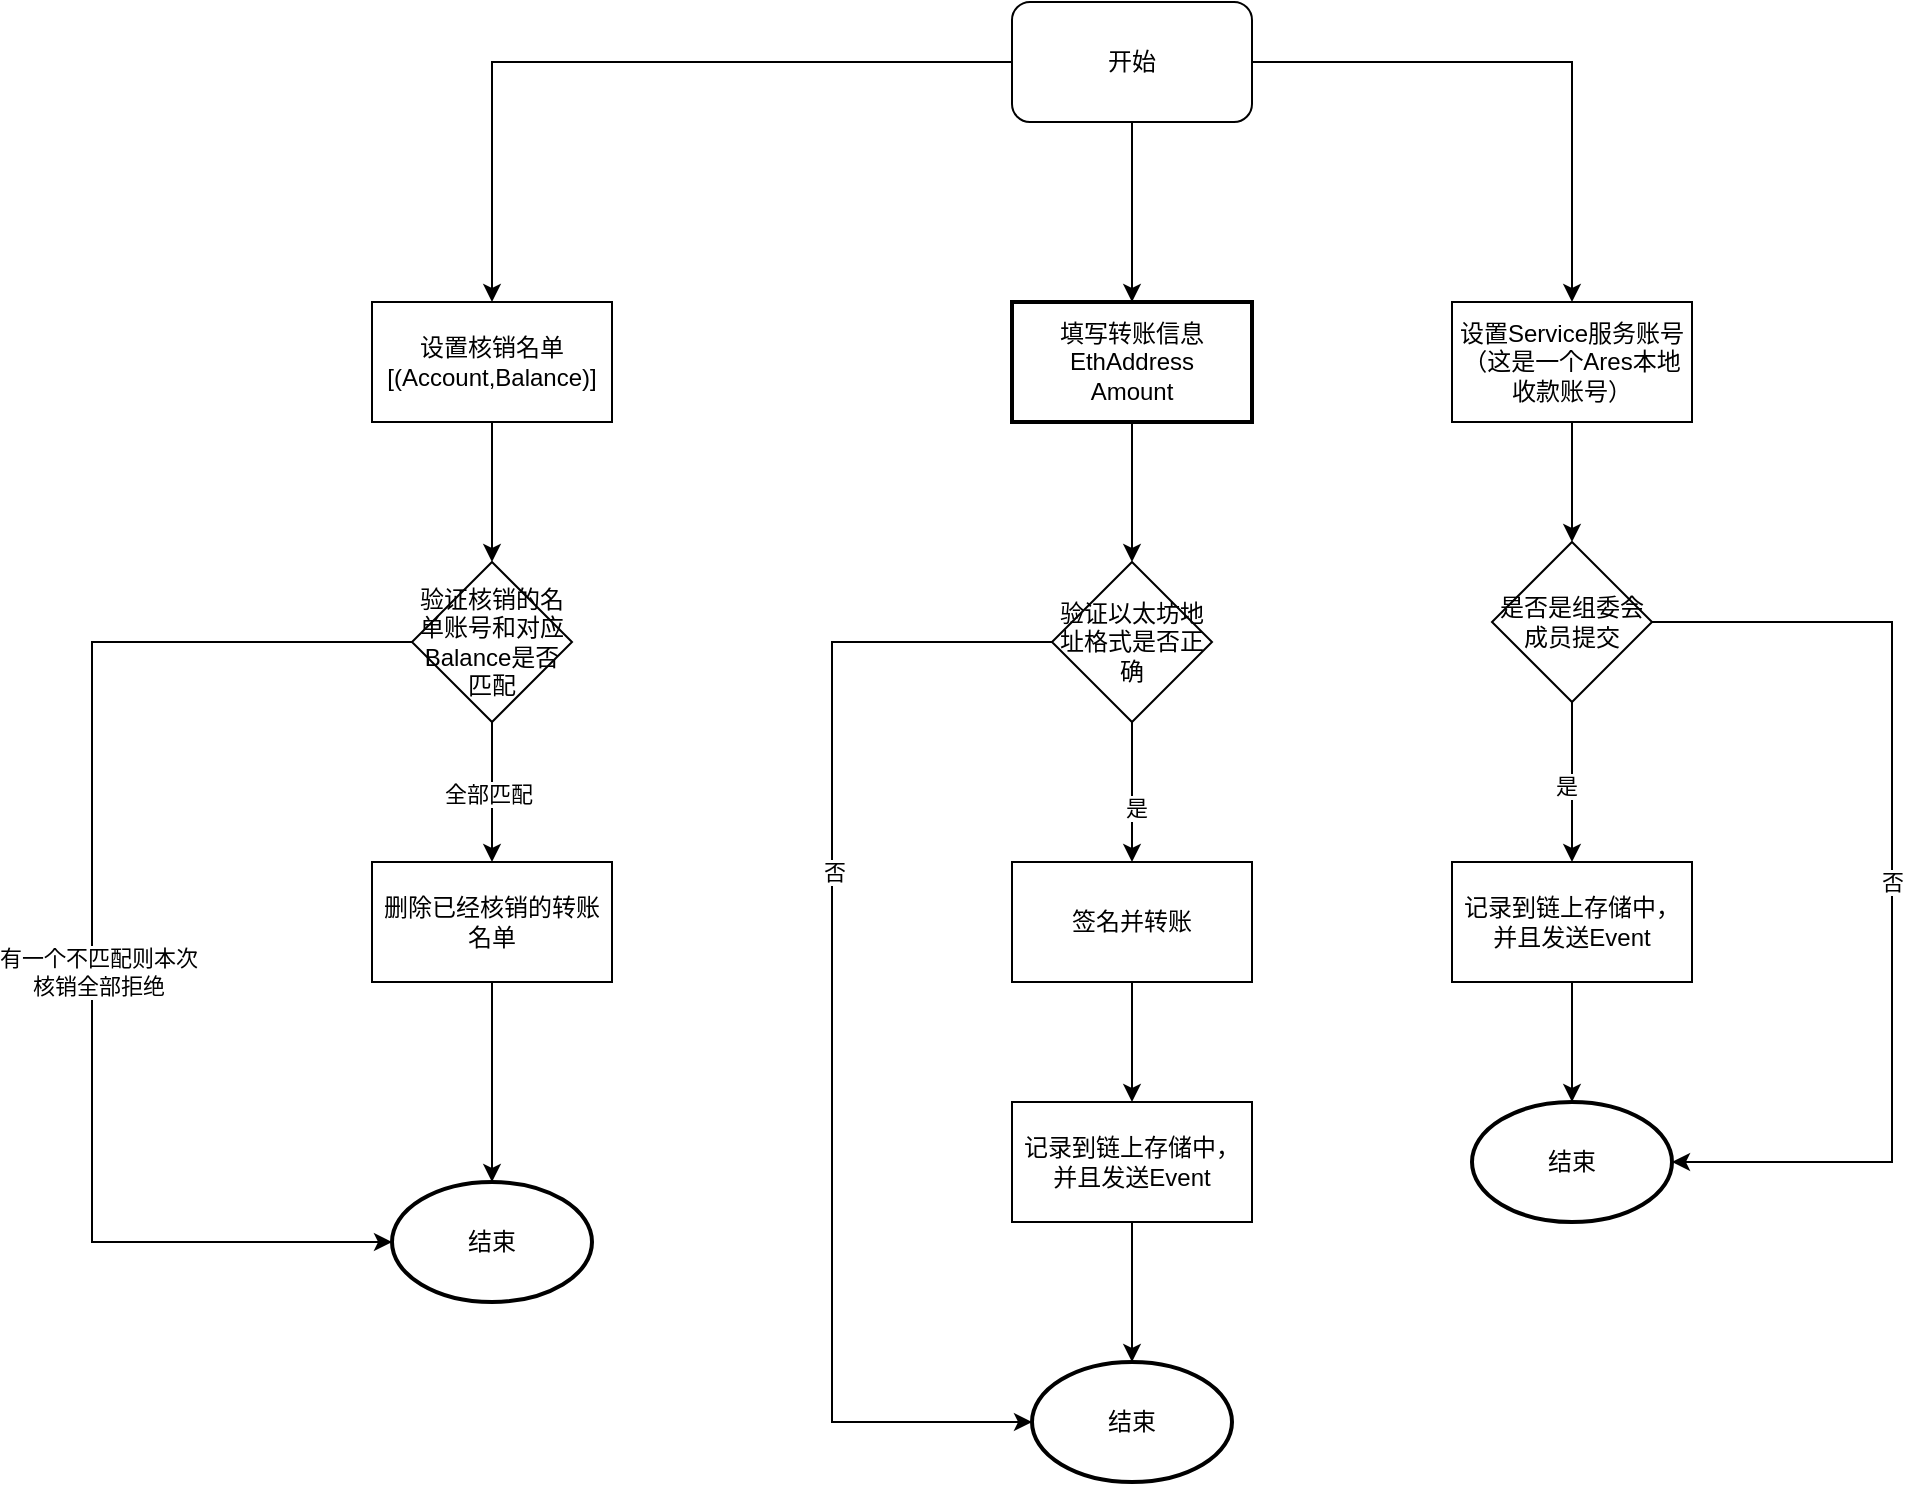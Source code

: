 <mxfile version="19.0.2" type="github">
  <diagram id="C5RBs43oDa-KdzZeNtuy" name="Page-1">
    <mxGraphModel dx="2227" dy="702" grid="1" gridSize="10" guides="1" tooltips="1" connect="1" arrows="1" fold="1" page="1" pageScale="1" pageWidth="827" pageHeight="1169" math="0" shadow="0">
      <root>
        <mxCell id="WIyWlLk6GJQsqaUBKTNV-0" />
        <mxCell id="WIyWlLk6GJQsqaUBKTNV-1" parent="WIyWlLk6GJQsqaUBKTNV-0" />
        <mxCell id="gvr0-aAgRpoHnD6zwqF0-4" value="" style="edgeStyle=orthogonalEdgeStyle;rounded=0;orthogonalLoop=1;jettySize=auto;html=1;" edge="1" parent="WIyWlLk6GJQsqaUBKTNV-1" source="gvr0-aAgRpoHnD6zwqF0-1" target="gvr0-aAgRpoHnD6zwqF0-14">
          <mxGeometry relative="1" as="geometry" />
        </mxCell>
        <mxCell id="gvr0-aAgRpoHnD6zwqF0-1" value="填写转账信息&lt;br&gt;EthAddress&lt;br&gt;Amount" style="whiteSpace=wrap;html=1;strokeWidth=2;" vertex="1" parent="WIyWlLk6GJQsqaUBKTNV-1">
          <mxGeometry x="330" y="430" width="120" height="60" as="geometry" />
        </mxCell>
        <mxCell id="gvr0-aAgRpoHnD6zwqF0-19" value="" style="edgeStyle=orthogonalEdgeStyle;rounded=0;orthogonalLoop=1;jettySize=auto;html=1;" edge="1" parent="WIyWlLk6GJQsqaUBKTNV-1" source="gvr0-aAgRpoHnD6zwqF0-3" target="gvr0-aAgRpoHnD6zwqF0-18">
          <mxGeometry relative="1" as="geometry" />
        </mxCell>
        <mxCell id="gvr0-aAgRpoHnD6zwqF0-3" value="签名并转账" style="rounded=0;whiteSpace=wrap;html=1;" vertex="1" parent="WIyWlLk6GJQsqaUBKTNV-1">
          <mxGeometry x="330" y="710" width="120" height="60" as="geometry" />
        </mxCell>
        <mxCell id="gvr0-aAgRpoHnD6zwqF0-7" value="结束" style="strokeWidth=2;html=1;shape=mxgraph.flowchart.start_1;whiteSpace=wrap;" vertex="1" parent="WIyWlLk6GJQsqaUBKTNV-1">
          <mxGeometry x="340" y="960" width="100" height="60" as="geometry" />
        </mxCell>
        <mxCell id="gvr0-aAgRpoHnD6zwqF0-9" value="" style="edgeStyle=orthogonalEdgeStyle;rounded=0;orthogonalLoop=1;jettySize=auto;html=1;" edge="1" parent="WIyWlLk6GJQsqaUBKTNV-1" source="gvr0-aAgRpoHnD6zwqF0-8" target="gvr0-aAgRpoHnD6zwqF0-1">
          <mxGeometry relative="1" as="geometry" />
        </mxCell>
        <mxCell id="gvr0-aAgRpoHnD6zwqF0-11" style="edgeStyle=orthogonalEdgeStyle;rounded=0;orthogonalLoop=1;jettySize=auto;html=1;" edge="1" parent="WIyWlLk6GJQsqaUBKTNV-1" source="gvr0-aAgRpoHnD6zwqF0-8" target="gvr0-aAgRpoHnD6zwqF0-10">
          <mxGeometry relative="1" as="geometry" />
        </mxCell>
        <mxCell id="gvr0-aAgRpoHnD6zwqF0-29" style="edgeStyle=orthogonalEdgeStyle;rounded=0;orthogonalLoop=1;jettySize=auto;html=1;" edge="1" parent="WIyWlLk6GJQsqaUBKTNV-1" source="gvr0-aAgRpoHnD6zwqF0-8" target="gvr0-aAgRpoHnD6zwqF0-28">
          <mxGeometry relative="1" as="geometry" />
        </mxCell>
        <mxCell id="gvr0-aAgRpoHnD6zwqF0-8" value="开始" style="rounded=1;whiteSpace=wrap;html=1;" vertex="1" parent="WIyWlLk6GJQsqaUBKTNV-1">
          <mxGeometry x="330" y="280" width="120" height="60" as="geometry" />
        </mxCell>
        <mxCell id="gvr0-aAgRpoHnD6zwqF0-13" value="" style="edgeStyle=orthogonalEdgeStyle;rounded=0;orthogonalLoop=1;jettySize=auto;html=1;" edge="1" parent="WIyWlLk6GJQsqaUBKTNV-1" source="gvr0-aAgRpoHnD6zwqF0-10" target="gvr0-aAgRpoHnD6zwqF0-12">
          <mxGeometry relative="1" as="geometry" />
        </mxCell>
        <mxCell id="gvr0-aAgRpoHnD6zwqF0-10" value="设置Service服务账号（这是一个Ares本地收款账号）" style="rounded=0;whiteSpace=wrap;html=1;" vertex="1" parent="WIyWlLk6GJQsqaUBKTNV-1">
          <mxGeometry x="550" y="430" width="120" height="60" as="geometry" />
        </mxCell>
        <mxCell id="gvr0-aAgRpoHnD6zwqF0-22" value="" style="edgeStyle=orthogonalEdgeStyle;rounded=0;orthogonalLoop=1;jettySize=auto;html=1;" edge="1" parent="WIyWlLk6GJQsqaUBKTNV-1" source="gvr0-aAgRpoHnD6zwqF0-12" target="gvr0-aAgRpoHnD6zwqF0-23">
          <mxGeometry relative="1" as="geometry" />
        </mxCell>
        <mxCell id="gvr0-aAgRpoHnD6zwqF0-26" value="是" style="edgeLabel;html=1;align=center;verticalAlign=middle;resizable=0;points=[];" vertex="1" connectable="0" parent="gvr0-aAgRpoHnD6zwqF0-22">
          <mxGeometry x="0.05" y="-3" relative="1" as="geometry">
            <mxPoint as="offset" />
          </mxGeometry>
        </mxCell>
        <mxCell id="gvr0-aAgRpoHnD6zwqF0-25" value="否" style="edgeStyle=orthogonalEdgeStyle;rounded=0;orthogonalLoop=1;jettySize=auto;html=1;entryX=1;entryY=0.5;entryDx=0;entryDy=0;entryPerimeter=0;" edge="1" parent="WIyWlLk6GJQsqaUBKTNV-1" source="gvr0-aAgRpoHnD6zwqF0-12" target="gvr0-aAgRpoHnD6zwqF0-21">
          <mxGeometry relative="1" as="geometry">
            <Array as="points">
              <mxPoint x="770" y="590" />
              <mxPoint x="770" y="860" />
            </Array>
          </mxGeometry>
        </mxCell>
        <mxCell id="gvr0-aAgRpoHnD6zwqF0-12" value="是否是组委会成员提交" style="rhombus;whiteSpace=wrap;html=1;" vertex="1" parent="WIyWlLk6GJQsqaUBKTNV-1">
          <mxGeometry x="570" y="550" width="80" height="80" as="geometry" />
        </mxCell>
        <mxCell id="gvr0-aAgRpoHnD6zwqF0-15" value="" style="edgeStyle=orthogonalEdgeStyle;rounded=0;orthogonalLoop=1;jettySize=auto;html=1;" edge="1" parent="WIyWlLk6GJQsqaUBKTNV-1" source="gvr0-aAgRpoHnD6zwqF0-14" target="gvr0-aAgRpoHnD6zwqF0-3">
          <mxGeometry relative="1" as="geometry" />
        </mxCell>
        <mxCell id="gvr0-aAgRpoHnD6zwqF0-16" value="是" style="edgeLabel;html=1;align=center;verticalAlign=middle;resizable=0;points=[];" vertex="1" connectable="0" parent="gvr0-aAgRpoHnD6zwqF0-15">
          <mxGeometry x="0.229" y="2" relative="1" as="geometry">
            <mxPoint as="offset" />
          </mxGeometry>
        </mxCell>
        <mxCell id="gvr0-aAgRpoHnD6zwqF0-17" style="edgeStyle=orthogonalEdgeStyle;rounded=0;orthogonalLoop=1;jettySize=auto;html=1;entryX=0;entryY=0.5;entryDx=0;entryDy=0;entryPerimeter=0;" edge="1" parent="WIyWlLk6GJQsqaUBKTNV-1" source="gvr0-aAgRpoHnD6zwqF0-14" target="gvr0-aAgRpoHnD6zwqF0-7">
          <mxGeometry relative="1" as="geometry">
            <Array as="points">
              <mxPoint x="240" y="600" />
              <mxPoint x="240" y="990" />
            </Array>
          </mxGeometry>
        </mxCell>
        <mxCell id="gvr0-aAgRpoHnD6zwqF0-27" value="否" style="edgeLabel;html=1;align=center;verticalAlign=middle;resizable=0;points=[];" vertex="1" connectable="0" parent="gvr0-aAgRpoHnD6zwqF0-17">
          <mxGeometry x="-0.25" y="1" relative="1" as="geometry">
            <mxPoint as="offset" />
          </mxGeometry>
        </mxCell>
        <mxCell id="gvr0-aAgRpoHnD6zwqF0-14" value="验证以太坊地址格式是否正确" style="rhombus;whiteSpace=wrap;html=1;" vertex="1" parent="WIyWlLk6GJQsqaUBKTNV-1">
          <mxGeometry x="350" y="560" width="80" height="80" as="geometry" />
        </mxCell>
        <mxCell id="gvr0-aAgRpoHnD6zwqF0-20" value="" style="edgeStyle=orthogonalEdgeStyle;rounded=0;orthogonalLoop=1;jettySize=auto;html=1;" edge="1" parent="WIyWlLk6GJQsqaUBKTNV-1" source="gvr0-aAgRpoHnD6zwqF0-18" target="gvr0-aAgRpoHnD6zwqF0-7">
          <mxGeometry relative="1" as="geometry" />
        </mxCell>
        <mxCell id="gvr0-aAgRpoHnD6zwqF0-18" value="记录到链上存储中，并且发送Event" style="rounded=0;whiteSpace=wrap;html=1;" vertex="1" parent="WIyWlLk6GJQsqaUBKTNV-1">
          <mxGeometry x="330" y="830" width="120" height="60" as="geometry" />
        </mxCell>
        <mxCell id="gvr0-aAgRpoHnD6zwqF0-21" value="结束" style="strokeWidth=2;html=1;shape=mxgraph.flowchart.start_1;whiteSpace=wrap;" vertex="1" parent="WIyWlLk6GJQsqaUBKTNV-1">
          <mxGeometry x="560" y="830" width="100" height="60" as="geometry" />
        </mxCell>
        <mxCell id="gvr0-aAgRpoHnD6zwqF0-24" value="" style="edgeStyle=orthogonalEdgeStyle;rounded=0;orthogonalLoop=1;jettySize=auto;html=1;" edge="1" parent="WIyWlLk6GJQsqaUBKTNV-1" source="gvr0-aAgRpoHnD6zwqF0-23" target="gvr0-aAgRpoHnD6zwqF0-21">
          <mxGeometry relative="1" as="geometry" />
        </mxCell>
        <mxCell id="gvr0-aAgRpoHnD6zwqF0-23" value="记录到链上存储中，并且发送Event" style="rounded=0;whiteSpace=wrap;html=1;" vertex="1" parent="WIyWlLk6GJQsqaUBKTNV-1">
          <mxGeometry x="550" y="710" width="120" height="60" as="geometry" />
        </mxCell>
        <mxCell id="gvr0-aAgRpoHnD6zwqF0-31" value="" style="edgeStyle=orthogonalEdgeStyle;rounded=0;orthogonalLoop=1;jettySize=auto;html=1;" edge="1" parent="WIyWlLk6GJQsqaUBKTNV-1" source="gvr0-aAgRpoHnD6zwqF0-28" target="gvr0-aAgRpoHnD6zwqF0-30">
          <mxGeometry relative="1" as="geometry" />
        </mxCell>
        <mxCell id="gvr0-aAgRpoHnD6zwqF0-28" value="设置核销名单&lt;br&gt;[(Account,Balance)]" style="rounded=0;whiteSpace=wrap;html=1;" vertex="1" parent="WIyWlLk6GJQsqaUBKTNV-1">
          <mxGeometry x="10" y="430" width="120" height="60" as="geometry" />
        </mxCell>
        <mxCell id="gvr0-aAgRpoHnD6zwqF0-36" value="" style="edgeStyle=orthogonalEdgeStyle;rounded=0;orthogonalLoop=1;jettySize=auto;html=1;" edge="1" parent="WIyWlLk6GJQsqaUBKTNV-1" source="gvr0-aAgRpoHnD6zwqF0-30" target="gvr0-aAgRpoHnD6zwqF0-35">
          <mxGeometry relative="1" as="geometry" />
        </mxCell>
        <mxCell id="gvr0-aAgRpoHnD6zwqF0-38" value="全部匹配" style="edgeLabel;html=1;align=center;verticalAlign=middle;resizable=0;points=[];" vertex="1" connectable="0" parent="gvr0-aAgRpoHnD6zwqF0-36">
          <mxGeometry x="0.017" y="-2" relative="1" as="geometry">
            <mxPoint as="offset" />
          </mxGeometry>
        </mxCell>
        <mxCell id="gvr0-aAgRpoHnD6zwqF0-39" style="edgeStyle=orthogonalEdgeStyle;rounded=0;orthogonalLoop=1;jettySize=auto;html=1;entryX=0;entryY=0.5;entryDx=0;entryDy=0;entryPerimeter=0;" edge="1" parent="WIyWlLk6GJQsqaUBKTNV-1" source="gvr0-aAgRpoHnD6zwqF0-30" target="gvr0-aAgRpoHnD6zwqF0-32">
          <mxGeometry relative="1" as="geometry">
            <Array as="points">
              <mxPoint x="-130" y="600" />
              <mxPoint x="-130" y="900" />
            </Array>
          </mxGeometry>
        </mxCell>
        <mxCell id="gvr0-aAgRpoHnD6zwqF0-40" value="有一个不匹配则本次&lt;br&gt;核销全部拒绝" style="edgeLabel;html=1;align=center;verticalAlign=middle;resizable=0;points=[];" vertex="1" connectable="0" parent="gvr0-aAgRpoHnD6zwqF0-39">
          <mxGeometry x="0.061" y="3" relative="1" as="geometry">
            <mxPoint y="1" as="offset" />
          </mxGeometry>
        </mxCell>
        <mxCell id="gvr0-aAgRpoHnD6zwqF0-30" value="验证核销的名单账号和对应Balance是否匹配" style="rhombus;whiteSpace=wrap;html=1;" vertex="1" parent="WIyWlLk6GJQsqaUBKTNV-1">
          <mxGeometry x="30" y="560" width="80" height="80" as="geometry" />
        </mxCell>
        <mxCell id="gvr0-aAgRpoHnD6zwqF0-32" value="结束" style="strokeWidth=2;html=1;shape=mxgraph.flowchart.start_1;whiteSpace=wrap;" vertex="1" parent="WIyWlLk6GJQsqaUBKTNV-1">
          <mxGeometry x="20" y="870" width="100" height="60" as="geometry" />
        </mxCell>
        <mxCell id="gvr0-aAgRpoHnD6zwqF0-37" value="" style="edgeStyle=orthogonalEdgeStyle;rounded=0;orthogonalLoop=1;jettySize=auto;html=1;" edge="1" parent="WIyWlLk6GJQsqaUBKTNV-1" source="gvr0-aAgRpoHnD6zwqF0-35" target="gvr0-aAgRpoHnD6zwqF0-32">
          <mxGeometry relative="1" as="geometry" />
        </mxCell>
        <mxCell id="gvr0-aAgRpoHnD6zwqF0-35" value="删除已经核销的转账名单" style="rounded=0;whiteSpace=wrap;html=1;" vertex="1" parent="WIyWlLk6GJQsqaUBKTNV-1">
          <mxGeometry x="10" y="710" width="120" height="60" as="geometry" />
        </mxCell>
      </root>
    </mxGraphModel>
  </diagram>
</mxfile>
